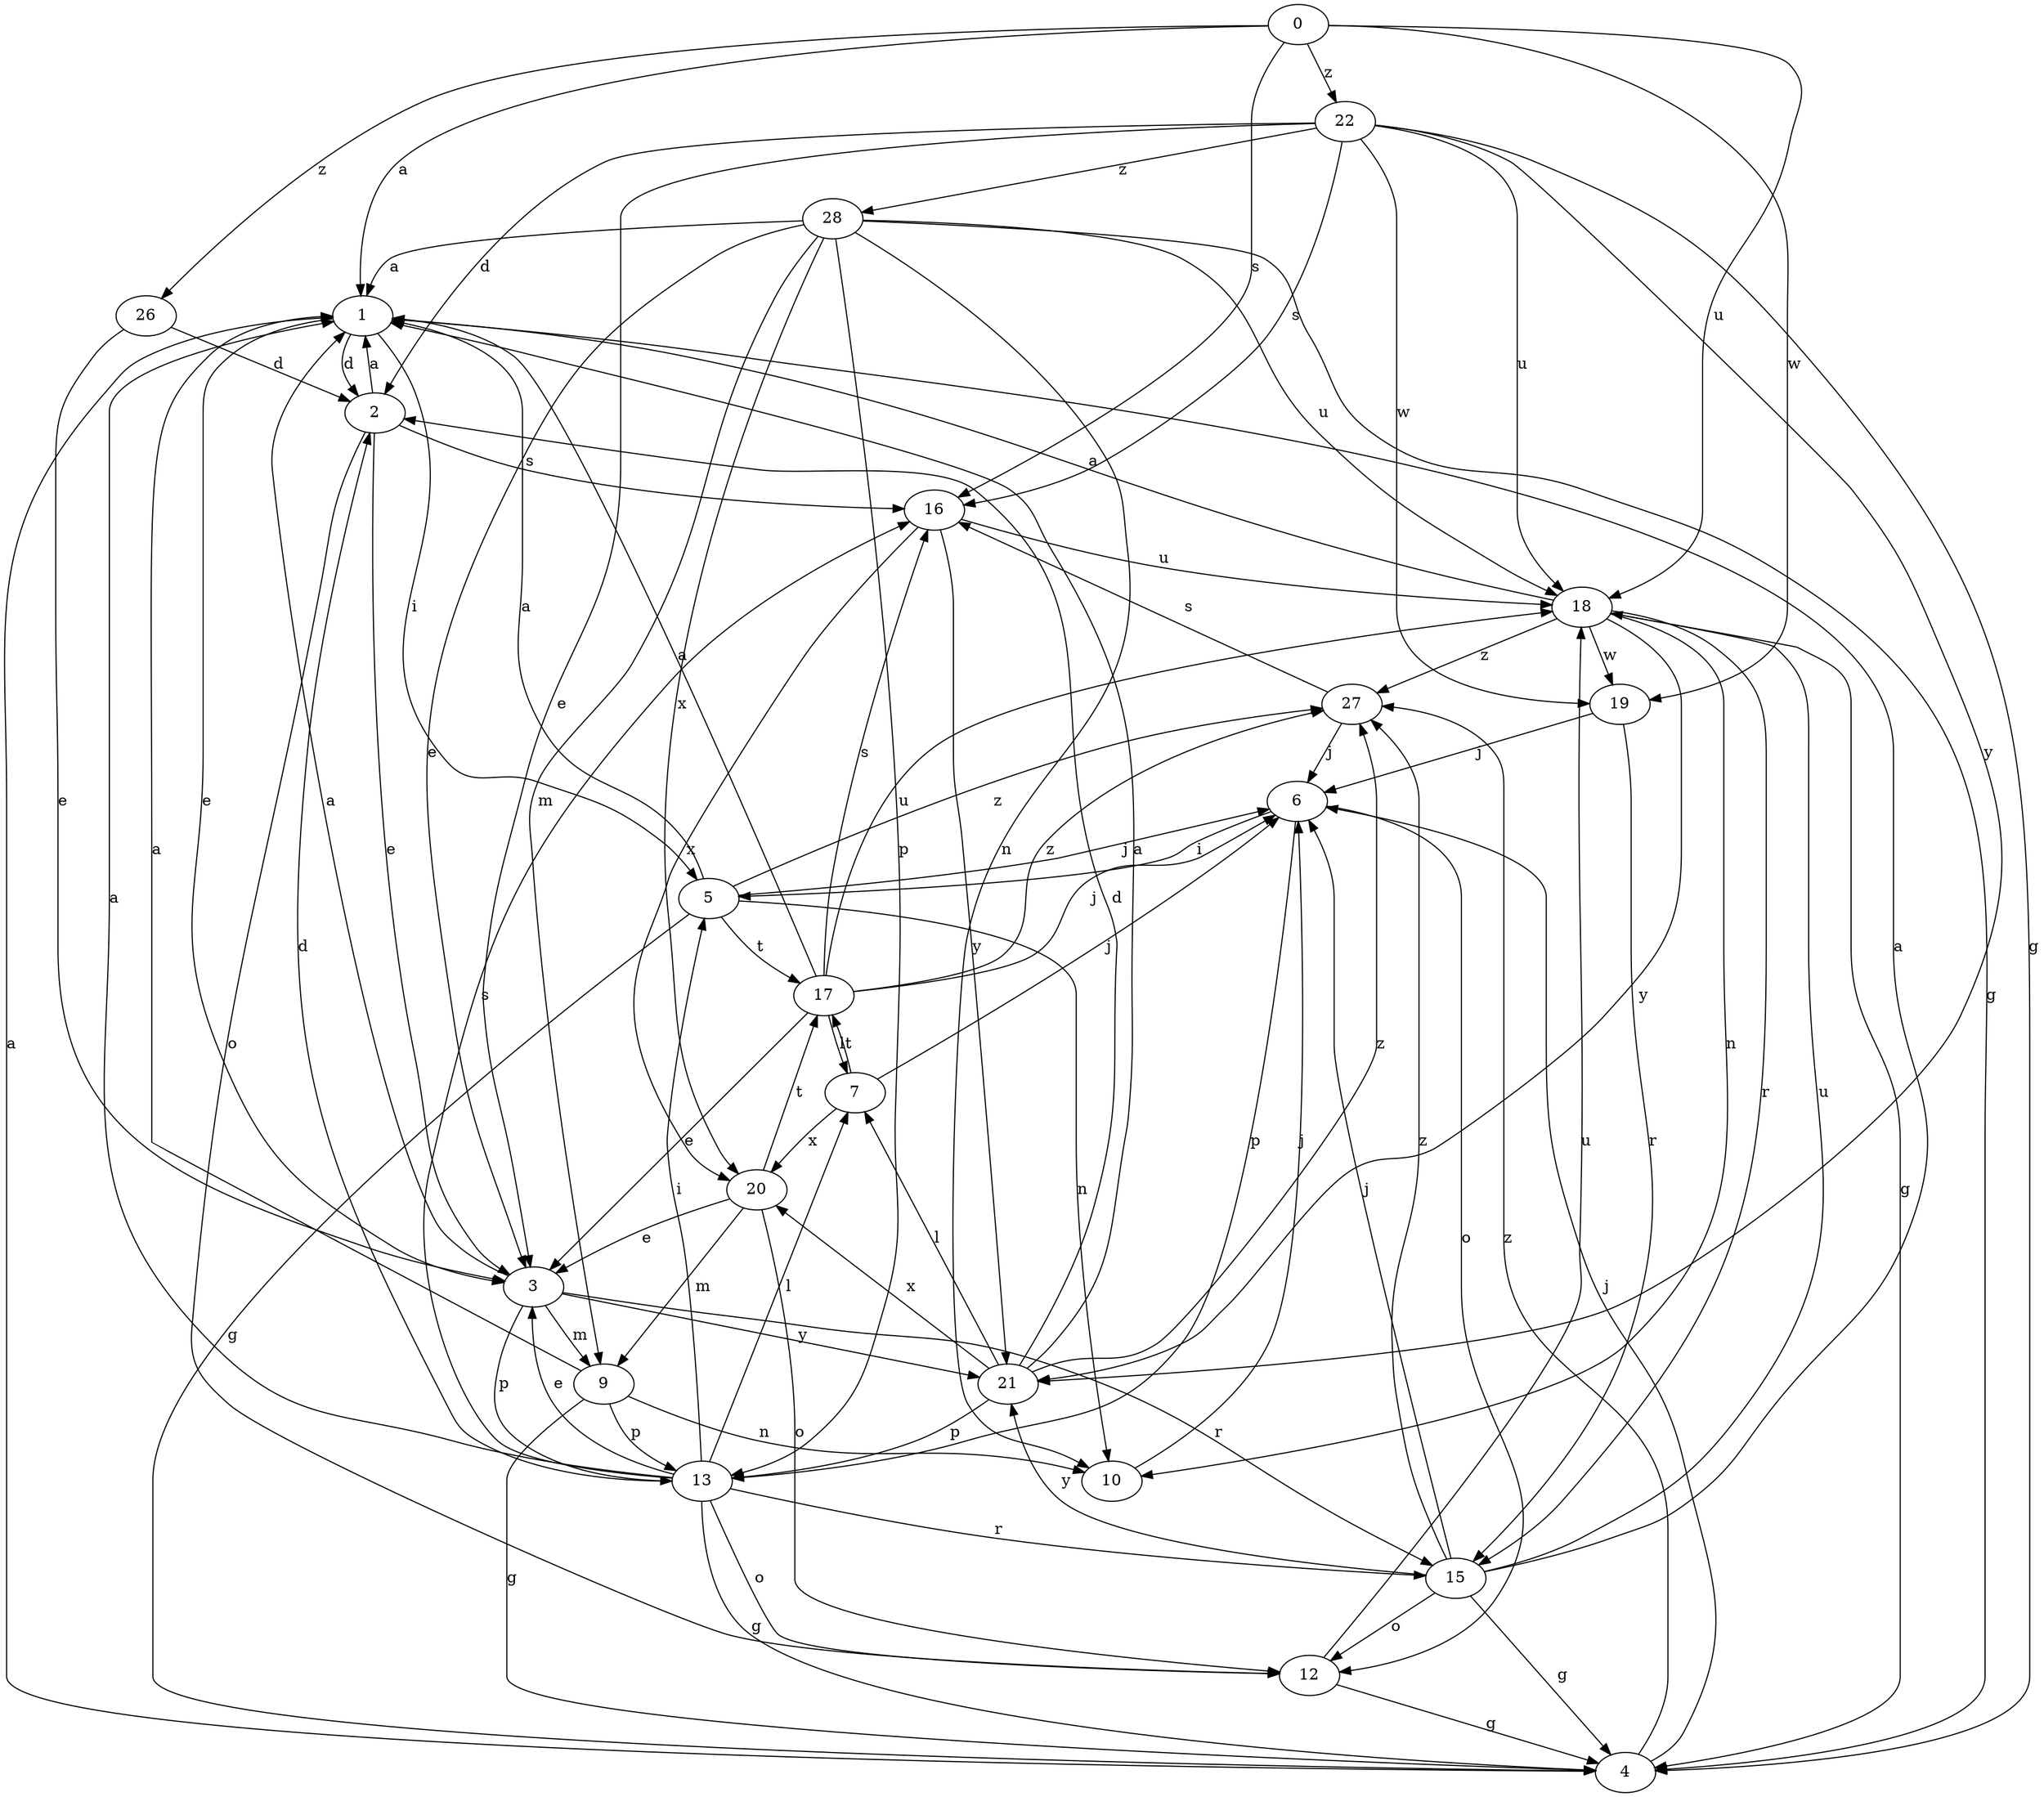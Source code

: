 strict digraph  {
0;
1;
2;
3;
4;
5;
6;
7;
9;
10;
12;
13;
15;
16;
17;
18;
19;
20;
21;
22;
26;
27;
28;
0 -> 1  [label=a];
0 -> 16  [label=s];
0 -> 18  [label=u];
0 -> 19  [label=w];
0 -> 22  [label=z];
0 -> 26  [label=z];
1 -> 2  [label=d];
1 -> 3  [label=e];
1 -> 5  [label=i];
2 -> 1  [label=a];
2 -> 3  [label=e];
2 -> 12  [label=o];
2 -> 16  [label=s];
3 -> 1  [label=a];
3 -> 9  [label=m];
3 -> 13  [label=p];
3 -> 15  [label=r];
3 -> 21  [label=y];
4 -> 1  [label=a];
4 -> 6  [label=j];
4 -> 27  [label=z];
5 -> 1  [label=a];
5 -> 4  [label=g];
5 -> 6  [label=j];
5 -> 10  [label=n];
5 -> 17  [label=t];
5 -> 27  [label=z];
6 -> 5  [label=i];
6 -> 12  [label=o];
6 -> 13  [label=p];
7 -> 6  [label=j];
7 -> 17  [label=t];
7 -> 20  [label=x];
9 -> 1  [label=a];
9 -> 4  [label=g];
9 -> 10  [label=n];
9 -> 13  [label=p];
10 -> 6  [label=j];
12 -> 4  [label=g];
12 -> 18  [label=u];
13 -> 1  [label=a];
13 -> 2  [label=d];
13 -> 3  [label=e];
13 -> 4  [label=g];
13 -> 5  [label=i];
13 -> 7  [label=l];
13 -> 12  [label=o];
13 -> 15  [label=r];
13 -> 16  [label=s];
15 -> 1  [label=a];
15 -> 4  [label=g];
15 -> 6  [label=j];
15 -> 12  [label=o];
15 -> 18  [label=u];
15 -> 21  [label=y];
15 -> 27  [label=z];
16 -> 18  [label=u];
16 -> 20  [label=x];
16 -> 21  [label=y];
17 -> 1  [label=a];
17 -> 3  [label=e];
17 -> 6  [label=j];
17 -> 7  [label=l];
17 -> 16  [label=s];
17 -> 18  [label=u];
17 -> 27  [label=z];
18 -> 1  [label=a];
18 -> 4  [label=g];
18 -> 10  [label=n];
18 -> 15  [label=r];
18 -> 19  [label=w];
18 -> 21  [label=y];
18 -> 27  [label=z];
19 -> 6  [label=j];
19 -> 15  [label=r];
20 -> 3  [label=e];
20 -> 9  [label=m];
20 -> 12  [label=o];
20 -> 17  [label=t];
21 -> 1  [label=a];
21 -> 2  [label=d];
21 -> 7  [label=l];
21 -> 13  [label=p];
21 -> 20  [label=x];
21 -> 27  [label=z];
22 -> 2  [label=d];
22 -> 3  [label=e];
22 -> 4  [label=g];
22 -> 16  [label=s];
22 -> 18  [label=u];
22 -> 19  [label=w];
22 -> 21  [label=y];
22 -> 28  [label=z];
26 -> 2  [label=d];
26 -> 3  [label=e];
27 -> 6  [label=j];
27 -> 16  [label=s];
28 -> 1  [label=a];
28 -> 3  [label=e];
28 -> 4  [label=g];
28 -> 9  [label=m];
28 -> 10  [label=n];
28 -> 13  [label=p];
28 -> 18  [label=u];
28 -> 20  [label=x];
}
